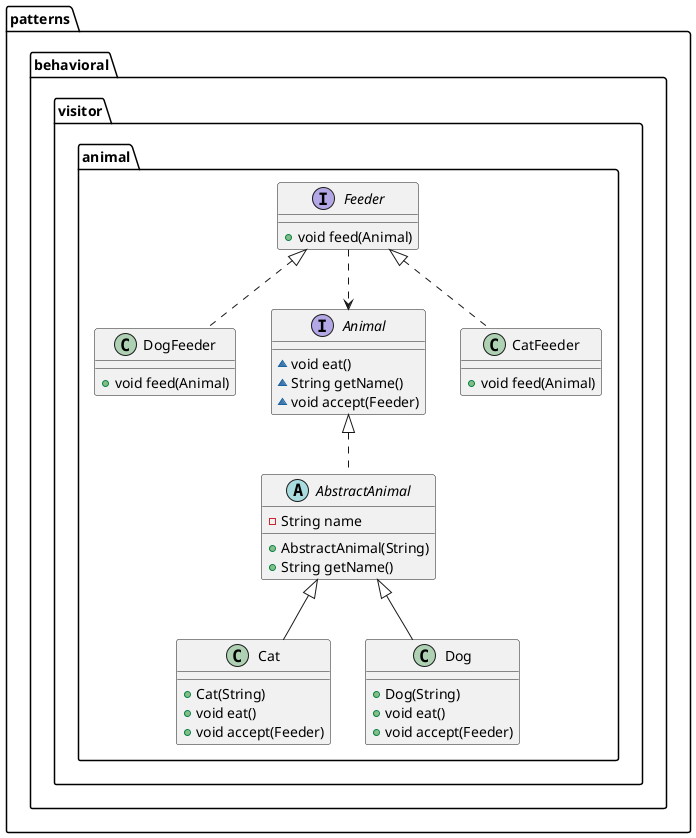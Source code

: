 @startuml
class patterns.behavioral.visitor.animal.Cat {
+ Cat(String)
+ void eat()
+ void accept(Feeder)
}
interface patterns.behavioral.visitor.animal.Feeder {
+ void feed(Animal)
}
class patterns.behavioral.visitor.animal.Dog {
+ Dog(String)
+ void eat()
+ void accept(Feeder)
}
abstract class patterns.behavioral.visitor.animal.AbstractAnimal {
- String name
+ AbstractAnimal(String)
+ String getName()
}
class patterns.behavioral.visitor.animal.DogFeeder {
+ void feed(Animal)
}
interface patterns.behavioral.visitor.animal.Animal {
~ void eat()
~ String getName()
~ void accept(Feeder)
}
class patterns.behavioral.visitor.animal.CatFeeder {
+ void feed(Animal)
}
patterns.behavioral.visitor.animal.Feeder ..> patterns.behavioral.visitor.animal.Animal
patterns.behavioral.visitor.animal.AbstractAnimal <|-- patterns.behavioral.visitor.animal.Cat
patterns.behavioral.visitor.animal.AbstractAnimal <|-- patterns.behavioral.visitor.animal.Dog
patterns.behavioral.visitor.animal.Animal <|.. patterns.behavioral.visitor.animal.AbstractAnimal
patterns.behavioral.visitor.animal.Feeder <|.. patterns.behavioral.visitor.animal.DogFeeder
patterns.behavioral.visitor.animal.Feeder <|.. patterns.behavioral.visitor.animal.CatFeeder
@enduml